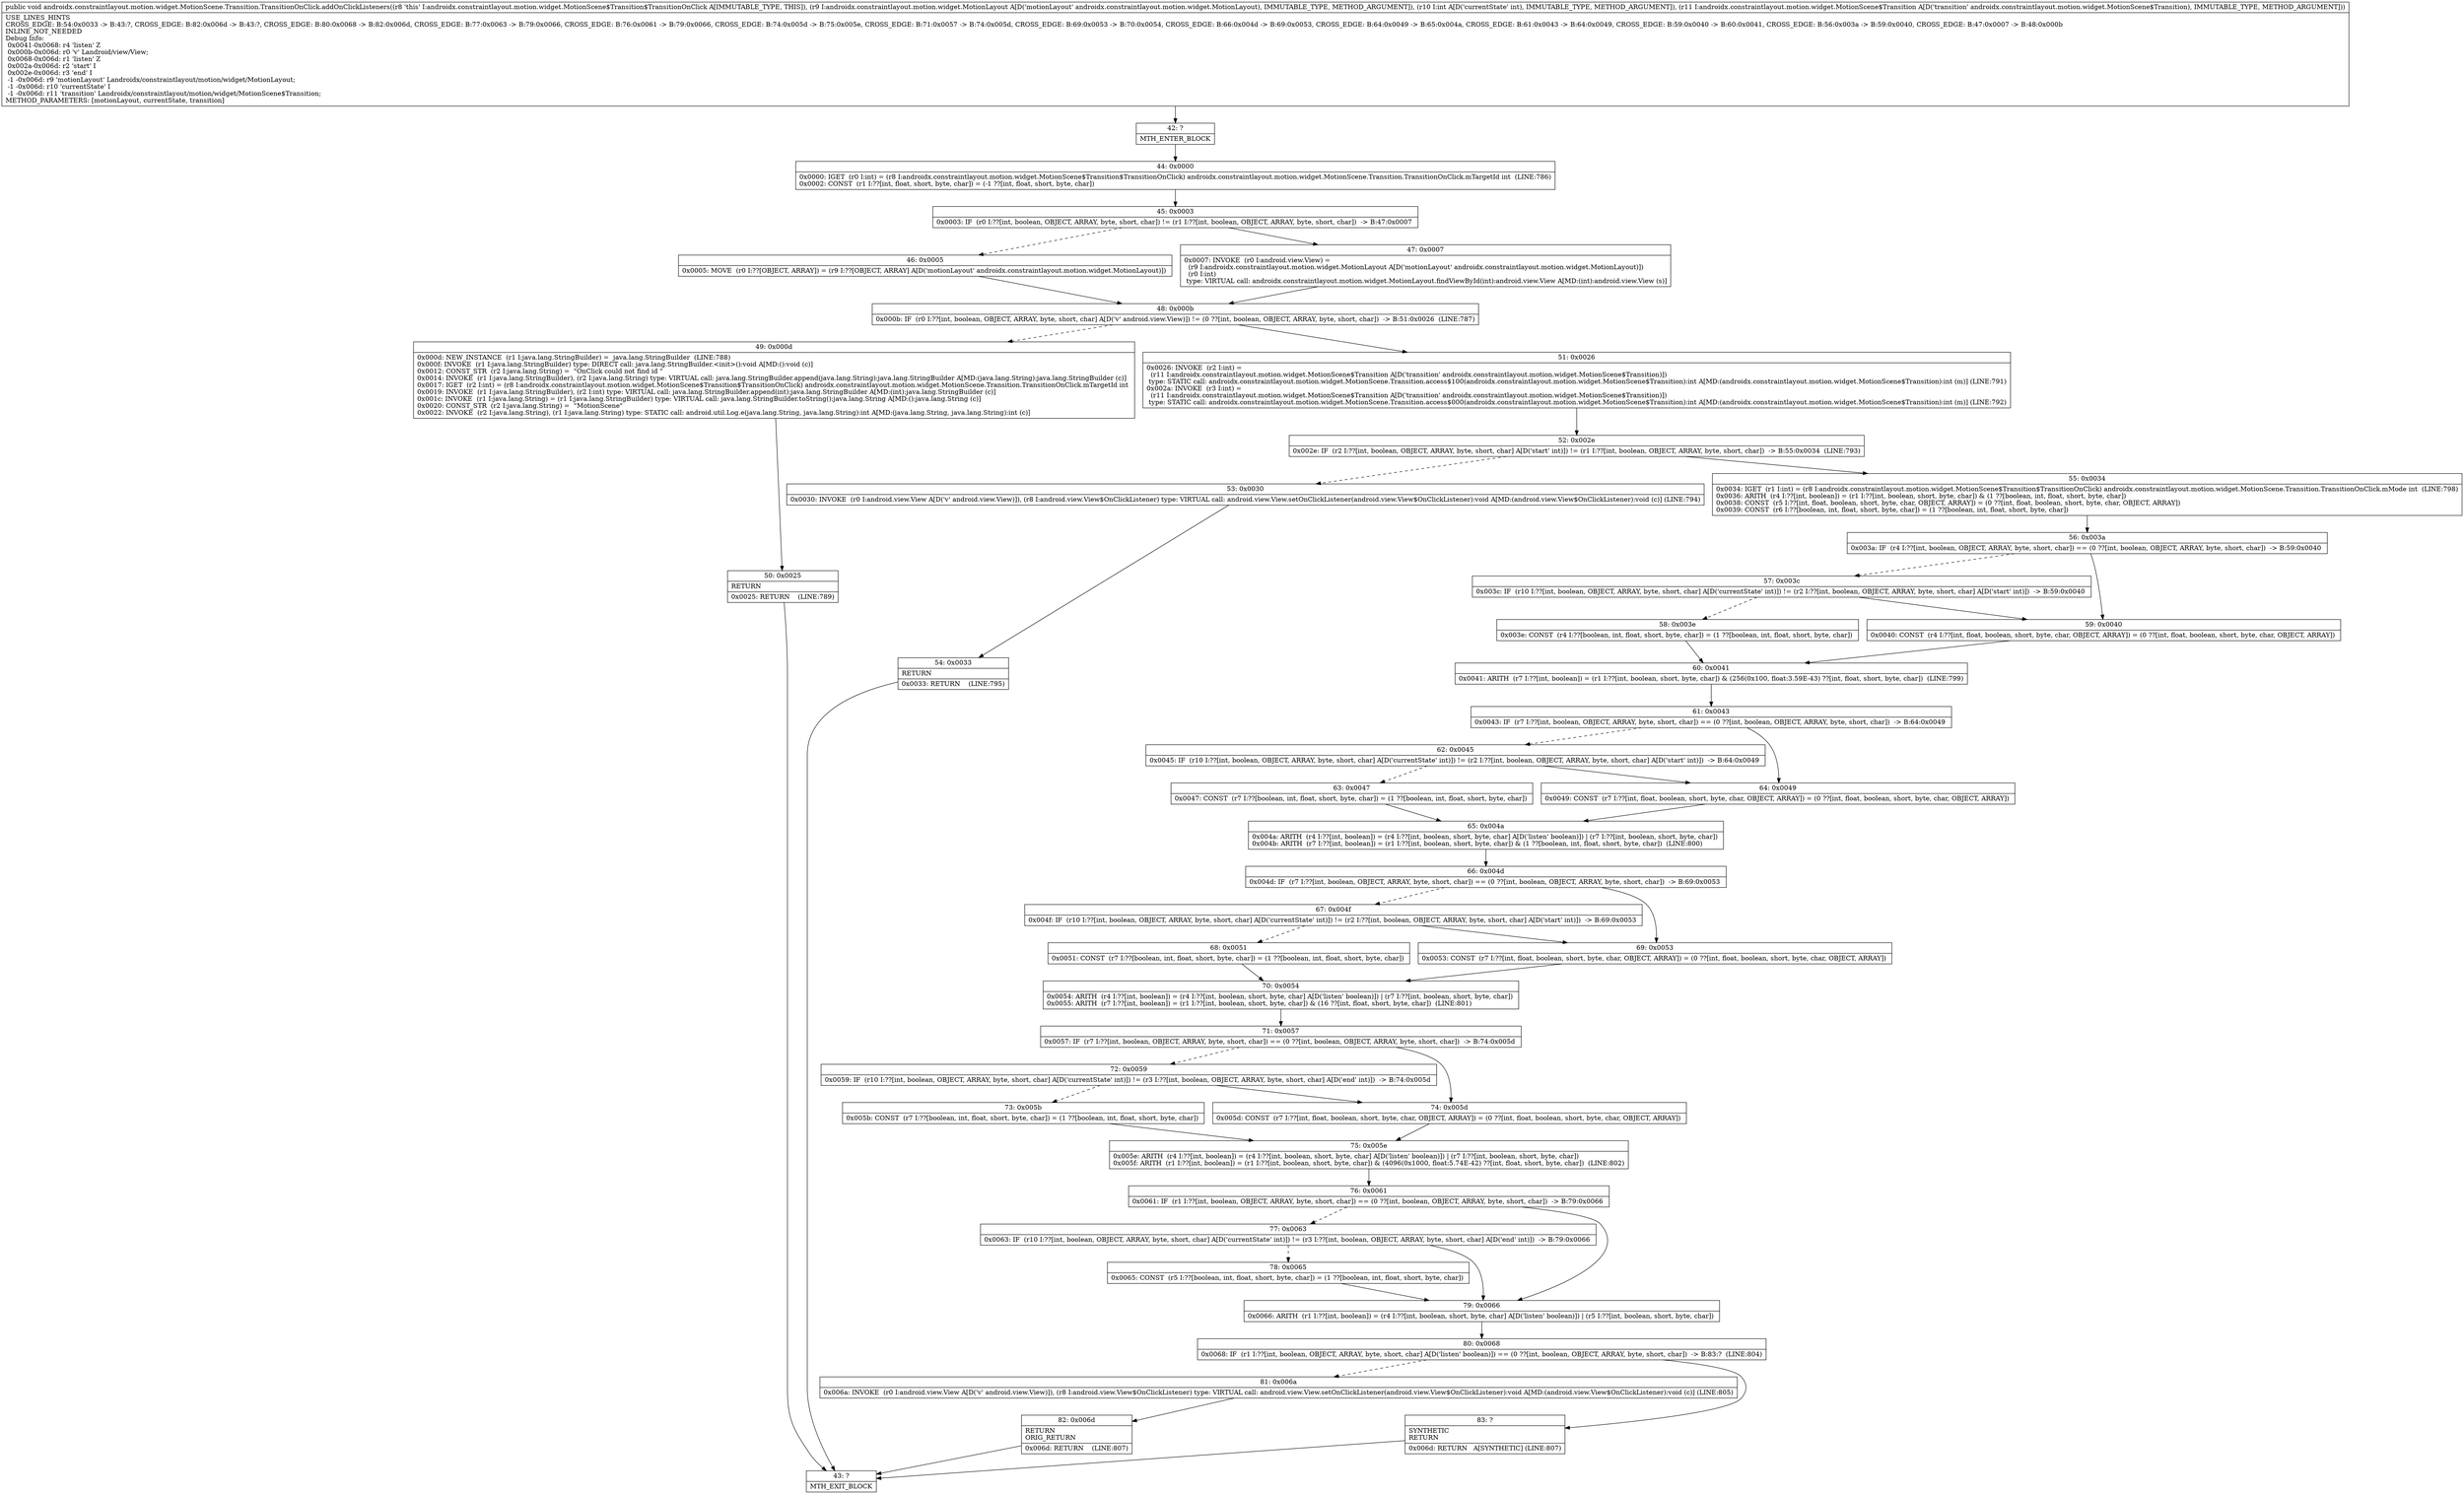 digraph "CFG forandroidx.constraintlayout.motion.widget.MotionScene.Transition.TransitionOnClick.addOnClickListeners(Landroidx\/constraintlayout\/motion\/widget\/MotionLayout;ILandroidx\/constraintlayout\/motion\/widget\/MotionScene$Transition;)V" {
Node_42 [shape=record,label="{42\:\ ?|MTH_ENTER_BLOCK\l}"];
Node_44 [shape=record,label="{44\:\ 0x0000|0x0000: IGET  (r0 I:int) = (r8 I:androidx.constraintlayout.motion.widget.MotionScene$Transition$TransitionOnClick) androidx.constraintlayout.motion.widget.MotionScene.Transition.TransitionOnClick.mTargetId int  (LINE:786)\l0x0002: CONST  (r1 I:??[int, float, short, byte, char]) = (\-1 ??[int, float, short, byte, char]) \l}"];
Node_45 [shape=record,label="{45\:\ 0x0003|0x0003: IF  (r0 I:??[int, boolean, OBJECT, ARRAY, byte, short, char]) != (r1 I:??[int, boolean, OBJECT, ARRAY, byte, short, char])  \-\> B:47:0x0007 \l}"];
Node_46 [shape=record,label="{46\:\ 0x0005|0x0005: MOVE  (r0 I:??[OBJECT, ARRAY]) = (r9 I:??[OBJECT, ARRAY] A[D('motionLayout' androidx.constraintlayout.motion.widget.MotionLayout)]) \l}"];
Node_48 [shape=record,label="{48\:\ 0x000b|0x000b: IF  (r0 I:??[int, boolean, OBJECT, ARRAY, byte, short, char] A[D('v' android.view.View)]) != (0 ??[int, boolean, OBJECT, ARRAY, byte, short, char])  \-\> B:51:0x0026  (LINE:787)\l}"];
Node_49 [shape=record,label="{49\:\ 0x000d|0x000d: NEW_INSTANCE  (r1 I:java.lang.StringBuilder) =  java.lang.StringBuilder  (LINE:788)\l0x000f: INVOKE  (r1 I:java.lang.StringBuilder) type: DIRECT call: java.lang.StringBuilder.\<init\>():void A[MD:():void (c)]\l0x0012: CONST_STR  (r2 I:java.lang.String) =  \"OnClick could not find id \" \l0x0014: INVOKE  (r1 I:java.lang.StringBuilder), (r2 I:java.lang.String) type: VIRTUAL call: java.lang.StringBuilder.append(java.lang.String):java.lang.StringBuilder A[MD:(java.lang.String):java.lang.StringBuilder (c)]\l0x0017: IGET  (r2 I:int) = (r8 I:androidx.constraintlayout.motion.widget.MotionScene$Transition$TransitionOnClick) androidx.constraintlayout.motion.widget.MotionScene.Transition.TransitionOnClick.mTargetId int \l0x0019: INVOKE  (r1 I:java.lang.StringBuilder), (r2 I:int) type: VIRTUAL call: java.lang.StringBuilder.append(int):java.lang.StringBuilder A[MD:(int):java.lang.StringBuilder (c)]\l0x001c: INVOKE  (r1 I:java.lang.String) = (r1 I:java.lang.StringBuilder) type: VIRTUAL call: java.lang.StringBuilder.toString():java.lang.String A[MD:():java.lang.String (c)]\l0x0020: CONST_STR  (r2 I:java.lang.String) =  \"MotionScene\" \l0x0022: INVOKE  (r2 I:java.lang.String), (r1 I:java.lang.String) type: STATIC call: android.util.Log.e(java.lang.String, java.lang.String):int A[MD:(java.lang.String, java.lang.String):int (c)]\l}"];
Node_50 [shape=record,label="{50\:\ 0x0025|RETURN\l|0x0025: RETURN    (LINE:789)\l}"];
Node_43 [shape=record,label="{43\:\ ?|MTH_EXIT_BLOCK\l}"];
Node_51 [shape=record,label="{51\:\ 0x0026|0x0026: INVOKE  (r2 I:int) = \l  (r11 I:androidx.constraintlayout.motion.widget.MotionScene$Transition A[D('transition' androidx.constraintlayout.motion.widget.MotionScene$Transition)])\l type: STATIC call: androidx.constraintlayout.motion.widget.MotionScene.Transition.access$100(androidx.constraintlayout.motion.widget.MotionScene$Transition):int A[MD:(androidx.constraintlayout.motion.widget.MotionScene$Transition):int (m)] (LINE:791)\l0x002a: INVOKE  (r3 I:int) = \l  (r11 I:androidx.constraintlayout.motion.widget.MotionScene$Transition A[D('transition' androidx.constraintlayout.motion.widget.MotionScene$Transition)])\l type: STATIC call: androidx.constraintlayout.motion.widget.MotionScene.Transition.access$000(androidx.constraintlayout.motion.widget.MotionScene$Transition):int A[MD:(androidx.constraintlayout.motion.widget.MotionScene$Transition):int (m)] (LINE:792)\l}"];
Node_52 [shape=record,label="{52\:\ 0x002e|0x002e: IF  (r2 I:??[int, boolean, OBJECT, ARRAY, byte, short, char] A[D('start' int)]) != (r1 I:??[int, boolean, OBJECT, ARRAY, byte, short, char])  \-\> B:55:0x0034  (LINE:793)\l}"];
Node_53 [shape=record,label="{53\:\ 0x0030|0x0030: INVOKE  (r0 I:android.view.View A[D('v' android.view.View)]), (r8 I:android.view.View$OnClickListener) type: VIRTUAL call: android.view.View.setOnClickListener(android.view.View$OnClickListener):void A[MD:(android.view.View$OnClickListener):void (c)] (LINE:794)\l}"];
Node_54 [shape=record,label="{54\:\ 0x0033|RETURN\l|0x0033: RETURN    (LINE:795)\l}"];
Node_55 [shape=record,label="{55\:\ 0x0034|0x0034: IGET  (r1 I:int) = (r8 I:androidx.constraintlayout.motion.widget.MotionScene$Transition$TransitionOnClick) androidx.constraintlayout.motion.widget.MotionScene.Transition.TransitionOnClick.mMode int  (LINE:798)\l0x0036: ARITH  (r4 I:??[int, boolean]) = (r1 I:??[int, boolean, short, byte, char]) & (1 ??[boolean, int, float, short, byte, char]) \l0x0038: CONST  (r5 I:??[int, float, boolean, short, byte, char, OBJECT, ARRAY]) = (0 ??[int, float, boolean, short, byte, char, OBJECT, ARRAY]) \l0x0039: CONST  (r6 I:??[boolean, int, float, short, byte, char]) = (1 ??[boolean, int, float, short, byte, char]) \l}"];
Node_56 [shape=record,label="{56\:\ 0x003a|0x003a: IF  (r4 I:??[int, boolean, OBJECT, ARRAY, byte, short, char]) == (0 ??[int, boolean, OBJECT, ARRAY, byte, short, char])  \-\> B:59:0x0040 \l}"];
Node_57 [shape=record,label="{57\:\ 0x003c|0x003c: IF  (r10 I:??[int, boolean, OBJECT, ARRAY, byte, short, char] A[D('currentState' int)]) != (r2 I:??[int, boolean, OBJECT, ARRAY, byte, short, char] A[D('start' int)])  \-\> B:59:0x0040 \l}"];
Node_58 [shape=record,label="{58\:\ 0x003e|0x003e: CONST  (r4 I:??[boolean, int, float, short, byte, char]) = (1 ??[boolean, int, float, short, byte, char]) \l}"];
Node_60 [shape=record,label="{60\:\ 0x0041|0x0041: ARITH  (r7 I:??[int, boolean]) = (r1 I:??[int, boolean, short, byte, char]) & (256(0x100, float:3.59E\-43) ??[int, float, short, byte, char])  (LINE:799)\l}"];
Node_61 [shape=record,label="{61\:\ 0x0043|0x0043: IF  (r7 I:??[int, boolean, OBJECT, ARRAY, byte, short, char]) == (0 ??[int, boolean, OBJECT, ARRAY, byte, short, char])  \-\> B:64:0x0049 \l}"];
Node_62 [shape=record,label="{62\:\ 0x0045|0x0045: IF  (r10 I:??[int, boolean, OBJECT, ARRAY, byte, short, char] A[D('currentState' int)]) != (r2 I:??[int, boolean, OBJECT, ARRAY, byte, short, char] A[D('start' int)])  \-\> B:64:0x0049 \l}"];
Node_63 [shape=record,label="{63\:\ 0x0047|0x0047: CONST  (r7 I:??[boolean, int, float, short, byte, char]) = (1 ??[boolean, int, float, short, byte, char]) \l}"];
Node_65 [shape=record,label="{65\:\ 0x004a|0x004a: ARITH  (r4 I:??[int, boolean]) = (r4 I:??[int, boolean, short, byte, char] A[D('listen' boolean)]) \| (r7 I:??[int, boolean, short, byte, char]) \l0x004b: ARITH  (r7 I:??[int, boolean]) = (r1 I:??[int, boolean, short, byte, char]) & (1 ??[boolean, int, float, short, byte, char])  (LINE:800)\l}"];
Node_66 [shape=record,label="{66\:\ 0x004d|0x004d: IF  (r7 I:??[int, boolean, OBJECT, ARRAY, byte, short, char]) == (0 ??[int, boolean, OBJECT, ARRAY, byte, short, char])  \-\> B:69:0x0053 \l}"];
Node_67 [shape=record,label="{67\:\ 0x004f|0x004f: IF  (r10 I:??[int, boolean, OBJECT, ARRAY, byte, short, char] A[D('currentState' int)]) != (r2 I:??[int, boolean, OBJECT, ARRAY, byte, short, char] A[D('start' int)])  \-\> B:69:0x0053 \l}"];
Node_68 [shape=record,label="{68\:\ 0x0051|0x0051: CONST  (r7 I:??[boolean, int, float, short, byte, char]) = (1 ??[boolean, int, float, short, byte, char]) \l}"];
Node_70 [shape=record,label="{70\:\ 0x0054|0x0054: ARITH  (r4 I:??[int, boolean]) = (r4 I:??[int, boolean, short, byte, char] A[D('listen' boolean)]) \| (r7 I:??[int, boolean, short, byte, char]) \l0x0055: ARITH  (r7 I:??[int, boolean]) = (r1 I:??[int, boolean, short, byte, char]) & (16 ??[int, float, short, byte, char])  (LINE:801)\l}"];
Node_71 [shape=record,label="{71\:\ 0x0057|0x0057: IF  (r7 I:??[int, boolean, OBJECT, ARRAY, byte, short, char]) == (0 ??[int, boolean, OBJECT, ARRAY, byte, short, char])  \-\> B:74:0x005d \l}"];
Node_72 [shape=record,label="{72\:\ 0x0059|0x0059: IF  (r10 I:??[int, boolean, OBJECT, ARRAY, byte, short, char] A[D('currentState' int)]) != (r3 I:??[int, boolean, OBJECT, ARRAY, byte, short, char] A[D('end' int)])  \-\> B:74:0x005d \l}"];
Node_73 [shape=record,label="{73\:\ 0x005b|0x005b: CONST  (r7 I:??[boolean, int, float, short, byte, char]) = (1 ??[boolean, int, float, short, byte, char]) \l}"];
Node_75 [shape=record,label="{75\:\ 0x005e|0x005e: ARITH  (r4 I:??[int, boolean]) = (r4 I:??[int, boolean, short, byte, char] A[D('listen' boolean)]) \| (r7 I:??[int, boolean, short, byte, char]) \l0x005f: ARITH  (r1 I:??[int, boolean]) = (r1 I:??[int, boolean, short, byte, char]) & (4096(0x1000, float:5.74E\-42) ??[int, float, short, byte, char])  (LINE:802)\l}"];
Node_76 [shape=record,label="{76\:\ 0x0061|0x0061: IF  (r1 I:??[int, boolean, OBJECT, ARRAY, byte, short, char]) == (0 ??[int, boolean, OBJECT, ARRAY, byte, short, char])  \-\> B:79:0x0066 \l}"];
Node_77 [shape=record,label="{77\:\ 0x0063|0x0063: IF  (r10 I:??[int, boolean, OBJECT, ARRAY, byte, short, char] A[D('currentState' int)]) != (r3 I:??[int, boolean, OBJECT, ARRAY, byte, short, char] A[D('end' int)])  \-\> B:79:0x0066 \l}"];
Node_78 [shape=record,label="{78\:\ 0x0065|0x0065: CONST  (r5 I:??[boolean, int, float, short, byte, char]) = (1 ??[boolean, int, float, short, byte, char]) \l}"];
Node_79 [shape=record,label="{79\:\ 0x0066|0x0066: ARITH  (r1 I:??[int, boolean]) = (r4 I:??[int, boolean, short, byte, char] A[D('listen' boolean)]) \| (r5 I:??[int, boolean, short, byte, char]) \l}"];
Node_80 [shape=record,label="{80\:\ 0x0068|0x0068: IF  (r1 I:??[int, boolean, OBJECT, ARRAY, byte, short, char] A[D('listen' boolean)]) == (0 ??[int, boolean, OBJECT, ARRAY, byte, short, char])  \-\> B:83:?  (LINE:804)\l}"];
Node_81 [shape=record,label="{81\:\ 0x006a|0x006a: INVOKE  (r0 I:android.view.View A[D('v' android.view.View)]), (r8 I:android.view.View$OnClickListener) type: VIRTUAL call: android.view.View.setOnClickListener(android.view.View$OnClickListener):void A[MD:(android.view.View$OnClickListener):void (c)] (LINE:805)\l}"];
Node_82 [shape=record,label="{82\:\ 0x006d|RETURN\lORIG_RETURN\l|0x006d: RETURN    (LINE:807)\l}"];
Node_83 [shape=record,label="{83\:\ ?|SYNTHETIC\lRETURN\l|0x006d: RETURN   A[SYNTHETIC] (LINE:807)\l}"];
Node_74 [shape=record,label="{74\:\ 0x005d|0x005d: CONST  (r7 I:??[int, float, boolean, short, byte, char, OBJECT, ARRAY]) = (0 ??[int, float, boolean, short, byte, char, OBJECT, ARRAY]) \l}"];
Node_69 [shape=record,label="{69\:\ 0x0053|0x0053: CONST  (r7 I:??[int, float, boolean, short, byte, char, OBJECT, ARRAY]) = (0 ??[int, float, boolean, short, byte, char, OBJECT, ARRAY]) \l}"];
Node_64 [shape=record,label="{64\:\ 0x0049|0x0049: CONST  (r7 I:??[int, float, boolean, short, byte, char, OBJECT, ARRAY]) = (0 ??[int, float, boolean, short, byte, char, OBJECT, ARRAY]) \l}"];
Node_59 [shape=record,label="{59\:\ 0x0040|0x0040: CONST  (r4 I:??[int, float, boolean, short, byte, char, OBJECT, ARRAY]) = (0 ??[int, float, boolean, short, byte, char, OBJECT, ARRAY]) \l}"];
Node_47 [shape=record,label="{47\:\ 0x0007|0x0007: INVOKE  (r0 I:android.view.View) = \l  (r9 I:androidx.constraintlayout.motion.widget.MotionLayout A[D('motionLayout' androidx.constraintlayout.motion.widget.MotionLayout)])\l  (r0 I:int)\l type: VIRTUAL call: androidx.constraintlayout.motion.widget.MotionLayout.findViewById(int):android.view.View A[MD:(int):android.view.View (s)]\l}"];
MethodNode[shape=record,label="{public void androidx.constraintlayout.motion.widget.MotionScene.Transition.TransitionOnClick.addOnClickListeners((r8 'this' I:androidx.constraintlayout.motion.widget.MotionScene$Transition$TransitionOnClick A[IMMUTABLE_TYPE, THIS]), (r9 I:androidx.constraintlayout.motion.widget.MotionLayout A[D('motionLayout' androidx.constraintlayout.motion.widget.MotionLayout), IMMUTABLE_TYPE, METHOD_ARGUMENT]), (r10 I:int A[D('currentState' int), IMMUTABLE_TYPE, METHOD_ARGUMENT]), (r11 I:androidx.constraintlayout.motion.widget.MotionScene$Transition A[D('transition' androidx.constraintlayout.motion.widget.MotionScene$Transition), IMMUTABLE_TYPE, METHOD_ARGUMENT]))  | USE_LINES_HINTS\lCROSS_EDGE: B:54:0x0033 \-\> B:43:?, CROSS_EDGE: B:82:0x006d \-\> B:43:?, CROSS_EDGE: B:80:0x0068 \-\> B:82:0x006d, CROSS_EDGE: B:77:0x0063 \-\> B:79:0x0066, CROSS_EDGE: B:76:0x0061 \-\> B:79:0x0066, CROSS_EDGE: B:74:0x005d \-\> B:75:0x005e, CROSS_EDGE: B:71:0x0057 \-\> B:74:0x005d, CROSS_EDGE: B:69:0x0053 \-\> B:70:0x0054, CROSS_EDGE: B:66:0x004d \-\> B:69:0x0053, CROSS_EDGE: B:64:0x0049 \-\> B:65:0x004a, CROSS_EDGE: B:61:0x0043 \-\> B:64:0x0049, CROSS_EDGE: B:59:0x0040 \-\> B:60:0x0041, CROSS_EDGE: B:56:0x003a \-\> B:59:0x0040, CROSS_EDGE: B:47:0x0007 \-\> B:48:0x000b\lINLINE_NOT_NEEDED\lDebug Info:\l  0x0041\-0x0068: r4 'listen' Z\l  0x000b\-0x006d: r0 'v' Landroid\/view\/View;\l  0x0068\-0x006d: r1 'listen' Z\l  0x002a\-0x006d: r2 'start' I\l  0x002e\-0x006d: r3 'end' I\l  \-1 \-0x006d: r9 'motionLayout' Landroidx\/constraintlayout\/motion\/widget\/MotionLayout;\l  \-1 \-0x006d: r10 'currentState' I\l  \-1 \-0x006d: r11 'transition' Landroidx\/constraintlayout\/motion\/widget\/MotionScene$Transition;\lMETHOD_PARAMETERS: [motionLayout, currentState, transition]\l}"];
MethodNode -> Node_42;Node_42 -> Node_44;
Node_44 -> Node_45;
Node_45 -> Node_46[style=dashed];
Node_45 -> Node_47;
Node_46 -> Node_48;
Node_48 -> Node_49[style=dashed];
Node_48 -> Node_51;
Node_49 -> Node_50;
Node_50 -> Node_43;
Node_51 -> Node_52;
Node_52 -> Node_53[style=dashed];
Node_52 -> Node_55;
Node_53 -> Node_54;
Node_54 -> Node_43;
Node_55 -> Node_56;
Node_56 -> Node_57[style=dashed];
Node_56 -> Node_59;
Node_57 -> Node_58[style=dashed];
Node_57 -> Node_59;
Node_58 -> Node_60;
Node_60 -> Node_61;
Node_61 -> Node_62[style=dashed];
Node_61 -> Node_64;
Node_62 -> Node_63[style=dashed];
Node_62 -> Node_64;
Node_63 -> Node_65;
Node_65 -> Node_66;
Node_66 -> Node_67[style=dashed];
Node_66 -> Node_69;
Node_67 -> Node_68[style=dashed];
Node_67 -> Node_69;
Node_68 -> Node_70;
Node_70 -> Node_71;
Node_71 -> Node_72[style=dashed];
Node_71 -> Node_74;
Node_72 -> Node_73[style=dashed];
Node_72 -> Node_74;
Node_73 -> Node_75;
Node_75 -> Node_76;
Node_76 -> Node_77[style=dashed];
Node_76 -> Node_79;
Node_77 -> Node_78[style=dashed];
Node_77 -> Node_79;
Node_78 -> Node_79;
Node_79 -> Node_80;
Node_80 -> Node_81[style=dashed];
Node_80 -> Node_83;
Node_81 -> Node_82;
Node_82 -> Node_43;
Node_83 -> Node_43;
Node_74 -> Node_75;
Node_69 -> Node_70;
Node_64 -> Node_65;
Node_59 -> Node_60;
Node_47 -> Node_48;
}

